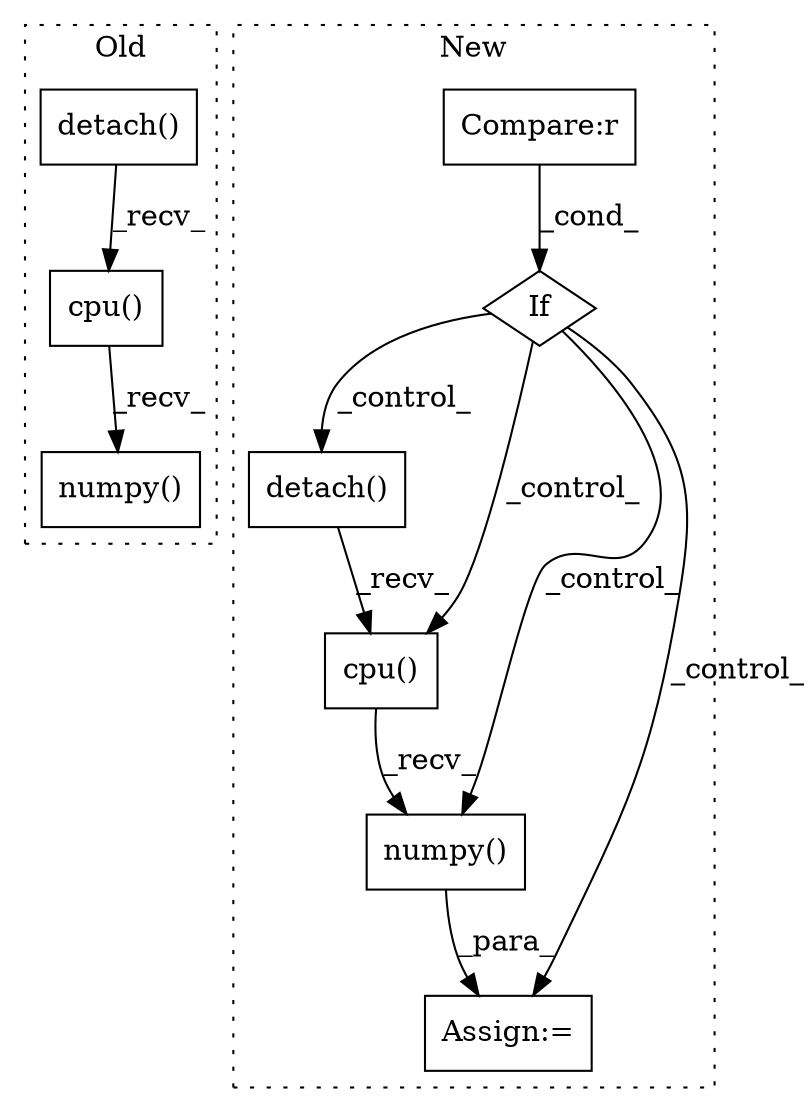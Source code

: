 digraph G {
subgraph cluster0 {
1 [label="detach()" a="75" s="3353" l="15" shape="box"];
4 [label="numpy()" a="75" s="3353" l="29" shape="box"];
5 [label="cpu()" a="75" s="3353" l="21" shape="box"];
label = "Old";
style="dotted";
}
subgraph cluster1 {
2 [label="cpu()" a="75" s="4077" l="27" shape="box"];
3 [label="numpy()" a="75" s="4077" l="35" shape="box"];
6 [label="detach()" a="75" s="4077" l="21" shape="box"];
7 [label="Assign:=" a="68" s="4074" l="3" shape="box"];
8 [label="If" a="96" s="4027" l="3" shape="diamond"];
9 [label="Compare:r" a="40" s="4030" l="20" shape="box"];
label = "New";
style="dotted";
}
1 -> 5 [label="_recv_"];
2 -> 3 [label="_recv_"];
3 -> 7 [label="_para_"];
5 -> 4 [label="_recv_"];
6 -> 2 [label="_recv_"];
8 -> 2 [label="_control_"];
8 -> 3 [label="_control_"];
8 -> 7 [label="_control_"];
8 -> 6 [label="_control_"];
9 -> 8 [label="_cond_"];
}